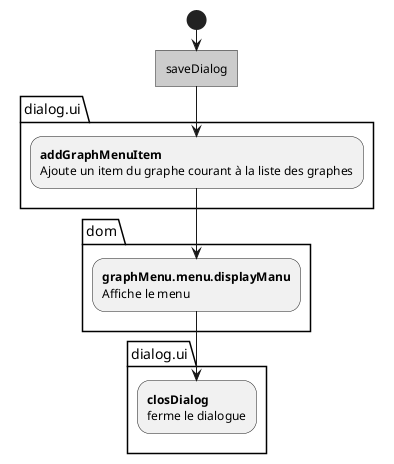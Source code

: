 @startuml saveDialog  
start
  #CCCCCC:saveDialog]
  Package dialog.ui {
    :<b>addGraphMenuItem</b>
    Ajoute un item du graphe courant à la liste des graphes;
  }
  package dom {
    :<b>graphMenu.menu.displayManu</b>
    Affiche le menu;
  }
  package dialog.ui {
    :<b>closDialog</b>
    ferme le dialogue;
  }
@enduml